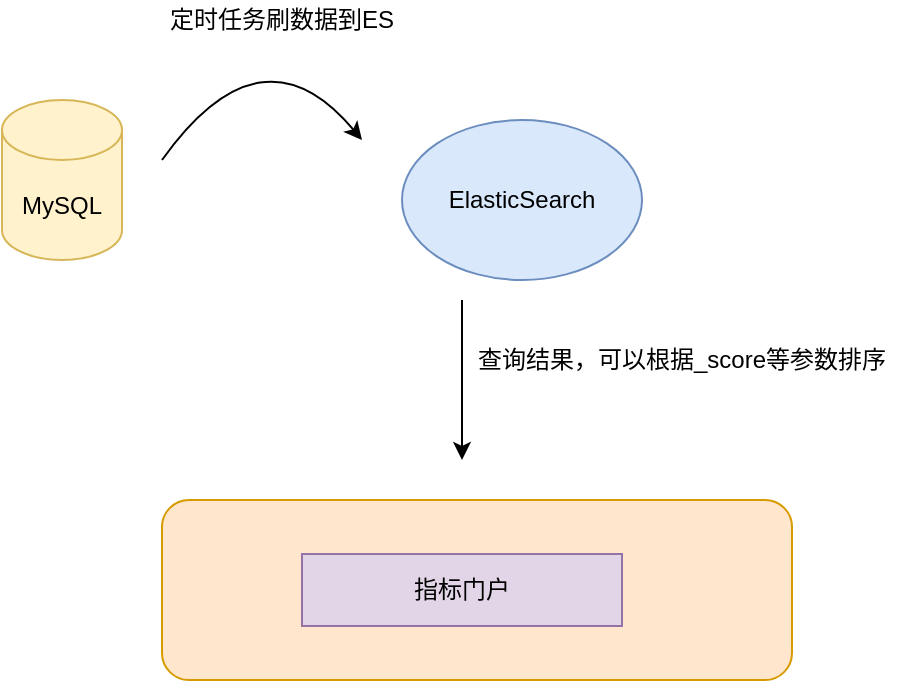 <mxfile version="21.6.5" type="github">
  <diagram name="第 1 页" id="MRSNdPFcQ9csQRQhA8ay">
    <mxGraphModel dx="1154" dy="796" grid="1" gridSize="10" guides="1" tooltips="1" connect="1" arrows="1" fold="1" page="1" pageScale="1" pageWidth="1169" pageHeight="827" math="0" shadow="0">
      <root>
        <mxCell id="0" />
        <mxCell id="1" parent="0" />
        <mxCell id="tb5jglTuJxPd1Oj7uYRz-5" value="" style="rounded=1;whiteSpace=wrap;html=1;fillColor=#ffe6cc;strokeColor=#d79b00;" vertex="1" parent="1">
          <mxGeometry x="290" y="360" width="315" height="90" as="geometry" />
        </mxCell>
        <mxCell id="tb5jglTuJxPd1Oj7uYRz-1" value="MySQL" style="shape=cylinder3;whiteSpace=wrap;html=1;boundedLbl=1;backgroundOutline=1;size=15;fillColor=#fff2cc;strokeColor=#d6b656;" vertex="1" parent="1">
          <mxGeometry x="210" y="160" width="60" height="80" as="geometry" />
        </mxCell>
        <mxCell id="tb5jglTuJxPd1Oj7uYRz-3" value="ElasticSearch" style="ellipse;whiteSpace=wrap;html=1;fillColor=#dae8fc;strokeColor=#6c8ebf;" vertex="1" parent="1">
          <mxGeometry x="410" y="170" width="120" height="80" as="geometry" />
        </mxCell>
        <mxCell id="tb5jglTuJxPd1Oj7uYRz-6" value="指标门户" style="rounded=0;whiteSpace=wrap;html=1;fillColor=#e1d5e7;strokeColor=#9673a6;" vertex="1" parent="1">
          <mxGeometry x="360" y="387" width="160" height="36" as="geometry" />
        </mxCell>
        <mxCell id="tb5jglTuJxPd1Oj7uYRz-7" value="" style="endArrow=classic;html=1;curved=1;" edge="1" parent="1">
          <mxGeometry width="50" height="50" relative="1" as="geometry">
            <mxPoint x="290" y="190" as="sourcePoint" />
            <mxPoint x="390" y="180" as="targetPoint" />
            <Array as="points">
              <mxPoint x="340" y="120" />
            </Array>
          </mxGeometry>
        </mxCell>
        <mxCell id="tb5jglTuJxPd1Oj7uYRz-8" value="定时任务刷数据到ES" style="text;html=1;strokeColor=none;fillColor=none;align=center;verticalAlign=middle;whiteSpace=wrap;rounded=0;" vertex="1" parent="1">
          <mxGeometry x="240" y="110" width="220" height="20" as="geometry" />
        </mxCell>
        <mxCell id="tb5jglTuJxPd1Oj7uYRz-9" value="" style="endArrow=classic;html=1;rounded=0;" edge="1" parent="1">
          <mxGeometry width="50" height="50" relative="1" as="geometry">
            <mxPoint x="440" y="260" as="sourcePoint" />
            <mxPoint x="440" y="340" as="targetPoint" />
          </mxGeometry>
        </mxCell>
        <mxCell id="tb5jglTuJxPd1Oj7uYRz-10" value="查询结果，可以根据_score等参数排序" style="text;html=1;strokeColor=none;fillColor=none;align=center;verticalAlign=middle;whiteSpace=wrap;rounded=0;" vertex="1" parent="1">
          <mxGeometry x="440" y="280" width="220" height="20" as="geometry" />
        </mxCell>
      </root>
    </mxGraphModel>
  </diagram>
</mxfile>
